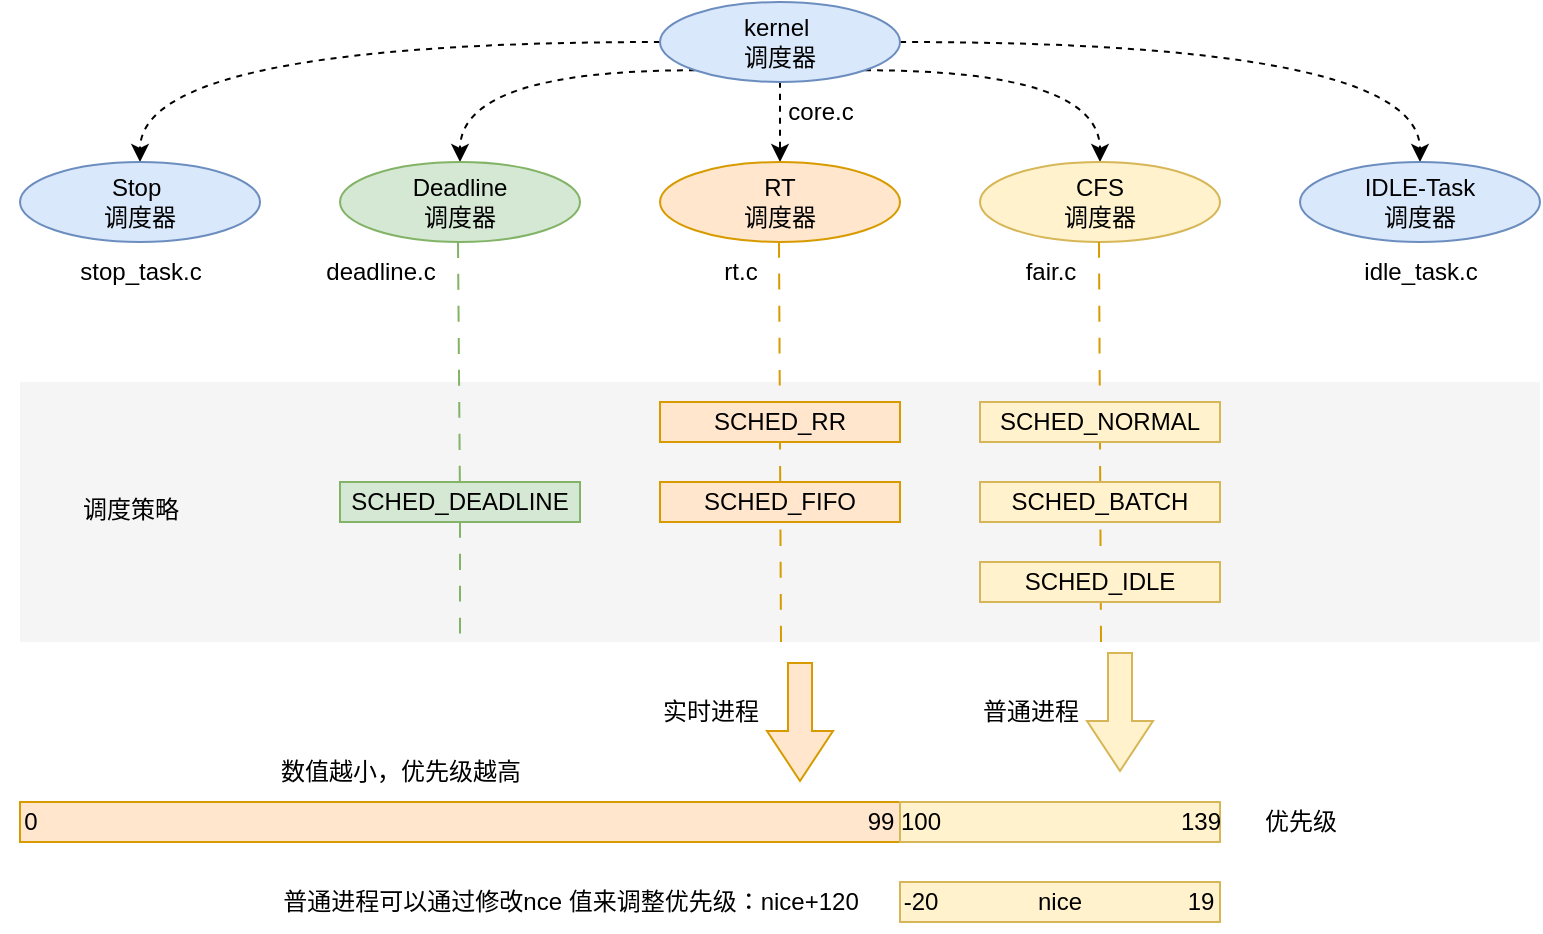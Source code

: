 <mxfile version="24.6.4" type="github">
  <diagram name="第 1 页" id="ez6D_i42WH2TpB5TEEM4">
    <mxGraphModel dx="954" dy="558" grid="1" gridSize="10" guides="1" tooltips="1" connect="1" arrows="1" fold="1" page="1" pageScale="1" pageWidth="1169" pageHeight="827" math="0" shadow="0">
      <root>
        <mxCell id="0" />
        <mxCell id="1" parent="0" />
        <mxCell id="2dxcPHx9autNQarSewx5-24" value="" style="rounded=0;whiteSpace=wrap;html=1;fillColor=#f5f5f5;strokeColor=none;fontColor=#333333;" vertex="1" parent="1">
          <mxGeometry x="120" y="350" width="760" height="130" as="geometry" />
        </mxCell>
        <mxCell id="2dxcPHx9autNQarSewx5-29" style="edgeStyle=orthogonalEdgeStyle;curved=1;rounded=0;orthogonalLoop=1;jettySize=auto;html=1;exitX=0;exitY=0.5;exitDx=0;exitDy=0;entryX=0.5;entryY=0;entryDx=0;entryDy=0;dashed=1;" edge="1" parent="1" source="2dxcPHx9autNQarSewx5-1" target="2dxcPHx9autNQarSewx5-2">
          <mxGeometry relative="1" as="geometry" />
        </mxCell>
        <mxCell id="2dxcPHx9autNQarSewx5-30" style="edgeStyle=orthogonalEdgeStyle;curved=1;rounded=0;orthogonalLoop=1;jettySize=auto;html=1;exitX=0;exitY=1;exitDx=0;exitDy=0;entryX=0.5;entryY=0;entryDx=0;entryDy=0;dashed=1;" edge="1" parent="1" source="2dxcPHx9autNQarSewx5-1" target="2dxcPHx9autNQarSewx5-3">
          <mxGeometry relative="1" as="geometry" />
        </mxCell>
        <mxCell id="2dxcPHx9autNQarSewx5-31" style="edgeStyle=orthogonalEdgeStyle;curved=1;rounded=0;orthogonalLoop=1;jettySize=auto;html=1;exitX=1;exitY=0.5;exitDx=0;exitDy=0;dashed=1;" edge="1" parent="1" source="2dxcPHx9autNQarSewx5-1" target="2dxcPHx9autNQarSewx5-6">
          <mxGeometry relative="1" as="geometry" />
        </mxCell>
        <mxCell id="2dxcPHx9autNQarSewx5-32" style="edgeStyle=orthogonalEdgeStyle;curved=1;rounded=0;orthogonalLoop=1;jettySize=auto;html=1;exitX=1;exitY=1;exitDx=0;exitDy=0;dashed=1;" edge="1" parent="1" source="2dxcPHx9autNQarSewx5-1" target="2dxcPHx9autNQarSewx5-5">
          <mxGeometry relative="1" as="geometry" />
        </mxCell>
        <mxCell id="2dxcPHx9autNQarSewx5-33" style="edgeStyle=orthogonalEdgeStyle;curved=1;rounded=0;orthogonalLoop=1;jettySize=auto;html=1;exitX=0.5;exitY=1;exitDx=0;exitDy=0;entryX=0.5;entryY=0;entryDx=0;entryDy=0;dashed=1;" edge="1" parent="1" source="2dxcPHx9autNQarSewx5-1" target="2dxcPHx9autNQarSewx5-4">
          <mxGeometry relative="1" as="geometry" />
        </mxCell>
        <mxCell id="2dxcPHx9autNQarSewx5-1" value="kernel&amp;nbsp;&lt;div&gt;调度器&lt;/div&gt;" style="ellipse;whiteSpace=wrap;html=1;fillColor=#dae8fc;strokeColor=#6c8ebf;" vertex="1" parent="1">
          <mxGeometry x="440" y="160" width="120" height="40" as="geometry" />
        </mxCell>
        <mxCell id="2dxcPHx9autNQarSewx5-2" value="Stop&amp;nbsp;&lt;div&gt;调度器&lt;/div&gt;" style="ellipse;whiteSpace=wrap;html=1;fillColor=#dae8fc;strokeColor=#6c8ebf;" vertex="1" parent="1">
          <mxGeometry x="120" y="240" width="120" height="40" as="geometry" />
        </mxCell>
        <mxCell id="2dxcPHx9autNQarSewx5-3" value="&lt;div&gt;Deadline&lt;/div&gt;&lt;div&gt;调度器&lt;/div&gt;" style="ellipse;whiteSpace=wrap;html=1;fillColor=#d5e8d4;strokeColor=#82b366;" vertex="1" parent="1">
          <mxGeometry x="280" y="240" width="120" height="40" as="geometry" />
        </mxCell>
        <mxCell id="2dxcPHx9autNQarSewx5-4" value="&lt;div&gt;RT&lt;/div&gt;&lt;div&gt;调度器&lt;/div&gt;" style="ellipse;whiteSpace=wrap;html=1;fillColor=#ffe6cc;strokeColor=#d79b00;" vertex="1" parent="1">
          <mxGeometry x="440" y="240" width="120" height="40" as="geometry" />
        </mxCell>
        <mxCell id="2dxcPHx9autNQarSewx5-5" value="&lt;div&gt;CFS&lt;/div&gt;&lt;div&gt;调度器&lt;/div&gt;" style="ellipse;whiteSpace=wrap;html=1;fillColor=#fff2cc;strokeColor=#d6b656;" vertex="1" parent="1">
          <mxGeometry x="600" y="240" width="120" height="40" as="geometry" />
        </mxCell>
        <mxCell id="2dxcPHx9autNQarSewx5-6" value="&lt;div&gt;IDLE-Task&lt;/div&gt;&lt;div&gt;调度器&lt;/div&gt;" style="ellipse;whiteSpace=wrap;html=1;fillColor=#dae8fc;strokeColor=#6c8ebf;" vertex="1" parent="1">
          <mxGeometry x="760" y="240" width="120" height="40" as="geometry" />
        </mxCell>
        <mxCell id="2dxcPHx9autNQarSewx5-7" value="core.c" style="text;html=1;align=center;verticalAlign=middle;resizable=0;points=[];autosize=1;strokeColor=none;fillColor=none;" vertex="1" parent="1">
          <mxGeometry x="490" y="200" width="60" height="30" as="geometry" />
        </mxCell>
        <mxCell id="2dxcPHx9autNQarSewx5-8" value="stop_task.c" style="text;html=1;align=center;verticalAlign=middle;resizable=0;points=[];autosize=1;strokeColor=none;fillColor=none;" vertex="1" parent="1">
          <mxGeometry x="140" y="280" width="80" height="30" as="geometry" />
        </mxCell>
        <mxCell id="2dxcPHx9autNQarSewx5-9" value="deadline.c" style="text;html=1;align=center;verticalAlign=middle;resizable=0;points=[];autosize=1;strokeColor=none;fillColor=none;" vertex="1" parent="1">
          <mxGeometry x="260" y="280" width="80" height="30" as="geometry" />
        </mxCell>
        <mxCell id="2dxcPHx9autNQarSewx5-10" value="rt.c" style="text;html=1;align=center;verticalAlign=middle;resizable=0;points=[];autosize=1;strokeColor=none;fillColor=none;" vertex="1" parent="1">
          <mxGeometry x="460" y="280" width="40" height="30" as="geometry" />
        </mxCell>
        <mxCell id="2dxcPHx9autNQarSewx5-11" value="fair.c" style="text;html=1;align=center;verticalAlign=middle;resizable=0;points=[];autosize=1;strokeColor=none;fillColor=none;" vertex="1" parent="1">
          <mxGeometry x="610" y="280" width="50" height="30" as="geometry" />
        </mxCell>
        <mxCell id="2dxcPHx9autNQarSewx5-12" value="idle_task.c" style="text;html=1;align=center;verticalAlign=middle;resizable=0;points=[];autosize=1;strokeColor=none;fillColor=none;" vertex="1" parent="1">
          <mxGeometry x="780" y="280" width="80" height="30" as="geometry" />
        </mxCell>
        <mxCell id="2dxcPHx9autNQarSewx5-36" value="" style="endArrow=none;html=1;rounded=0;curved=1;dashed=1;dashPattern=8 8;fillColor=#ffe6cc;strokeColor=#d79b00;" edge="1" parent="1">
          <mxGeometry width="50" height="50" relative="1" as="geometry">
            <mxPoint x="499.5" y="280" as="sourcePoint" />
            <mxPoint x="500.5" y="480" as="targetPoint" />
          </mxGeometry>
        </mxCell>
        <mxCell id="2dxcPHx9autNQarSewx5-16" value="SCHED_FIFO" style="rounded=0;whiteSpace=wrap;html=1;fillColor=#ffe6cc;strokeColor=#d79b00;" vertex="1" parent="1">
          <mxGeometry x="440" y="400" width="120" height="20" as="geometry" />
        </mxCell>
        <mxCell id="2dxcPHx9autNQarSewx5-15" value="SCHED_RR" style="rounded=0;whiteSpace=wrap;html=1;fillColor=#ffe6cc;strokeColor=#d79b00;" vertex="1" parent="1">
          <mxGeometry x="440" y="360" width="120" height="20" as="geometry" />
        </mxCell>
        <mxCell id="2dxcPHx9autNQarSewx5-37" value="" style="endArrow=none;html=1;rounded=0;curved=1;dashed=1;dashPattern=8 8;fillColor=#ffe6cc;strokeColor=#d79b00;" edge="1" parent="1">
          <mxGeometry width="50" height="50" relative="1" as="geometry">
            <mxPoint x="659.5" y="280" as="sourcePoint" />
            <mxPoint x="660.5" y="480" as="targetPoint" />
          </mxGeometry>
        </mxCell>
        <mxCell id="2dxcPHx9autNQarSewx5-17" value="SCHED_NORMAL" style="rounded=0;whiteSpace=wrap;html=1;fillColor=#fff2cc;strokeColor=#d6b656;" vertex="1" parent="1">
          <mxGeometry x="600" y="360" width="120" height="20" as="geometry" />
        </mxCell>
        <mxCell id="2dxcPHx9autNQarSewx5-18" value="SCHED_BATCH" style="rounded=0;whiteSpace=wrap;html=1;fillColor=#fff2cc;strokeColor=#d6b656;" vertex="1" parent="1">
          <mxGeometry x="600" y="400" width="120" height="20" as="geometry" />
        </mxCell>
        <mxCell id="2dxcPHx9autNQarSewx5-35" value="" style="endArrow=none;html=1;rounded=0;curved=1;dashed=1;dashPattern=8 8;fillColor=#d5e8d4;strokeColor=#82b366;" edge="1" parent="1" source="2dxcPHx9autNQarSewx5-13">
          <mxGeometry width="50" height="50" relative="1" as="geometry">
            <mxPoint x="339" y="280" as="sourcePoint" />
            <mxPoint x="340" y="480" as="targetPoint" />
          </mxGeometry>
        </mxCell>
        <mxCell id="2dxcPHx9autNQarSewx5-19" value="SCHED_IDLE" style="rounded=0;whiteSpace=wrap;html=1;fillColor=#fff2cc;strokeColor=#d6b656;" vertex="1" parent="1">
          <mxGeometry x="600" y="440" width="120" height="20" as="geometry" />
        </mxCell>
        <mxCell id="2dxcPHx9autNQarSewx5-21" value="调度策略" style="text;html=1;align=center;verticalAlign=middle;resizable=0;points=[];autosize=1;strokeColor=none;fillColor=none;" vertex="1" parent="1">
          <mxGeometry x="140" y="399" width="70" height="30" as="geometry" />
        </mxCell>
        <mxCell id="2dxcPHx9autNQarSewx5-38" value="" style="endArrow=none;html=1;rounded=0;curved=1;dashed=1;dashPattern=8 8;fillColor=#d5e8d4;strokeColor=#82b366;" edge="1" parent="1" target="2dxcPHx9autNQarSewx5-13">
          <mxGeometry width="50" height="50" relative="1" as="geometry">
            <mxPoint x="339" y="280" as="sourcePoint" />
            <mxPoint x="340" y="480" as="targetPoint" />
          </mxGeometry>
        </mxCell>
        <mxCell id="2dxcPHx9autNQarSewx5-13" value="SCHED_DEADLINE" style="rounded=0;whiteSpace=wrap;html=1;fillColor=#d5e8d4;strokeColor=#82b366;" vertex="1" parent="1">
          <mxGeometry x="280" y="400" width="120" height="20" as="geometry" />
        </mxCell>
        <mxCell id="2dxcPHx9autNQarSewx5-40" value="实时进程" style="text;html=1;align=center;verticalAlign=middle;resizable=0;points=[];autosize=1;strokeColor=none;fillColor=none;" vertex="1" parent="1">
          <mxGeometry x="430" y="500" width="70" height="30" as="geometry" />
        </mxCell>
        <mxCell id="2dxcPHx9autNQarSewx5-43" value="" style="shape=flexArrow;endArrow=classic;html=1;rounded=0;curved=1;width=12;endSize=8;fillColor=#ffe6cc;strokeColor=#d79b00;" edge="1" parent="1">
          <mxGeometry width="50" height="50" relative="1" as="geometry">
            <mxPoint x="510" y="490" as="sourcePoint" />
            <mxPoint x="510" y="550" as="targetPoint" />
          </mxGeometry>
        </mxCell>
        <mxCell id="2dxcPHx9autNQarSewx5-44" value="" style="rounded=0;whiteSpace=wrap;html=1;fillColor=#ffe6cc;strokeColor=#d79b00;" vertex="1" parent="1">
          <mxGeometry x="120" y="560" width="440" height="20" as="geometry" />
        </mxCell>
        <mxCell id="2dxcPHx9autNQarSewx5-45" value="0" style="text;html=1;align=center;verticalAlign=middle;resizable=0;points=[];autosize=1;strokeColor=none;fillColor=none;" vertex="1" parent="1">
          <mxGeometry x="110" y="555" width="30" height="30" as="geometry" />
        </mxCell>
        <mxCell id="2dxcPHx9autNQarSewx5-46" value="99" style="text;html=1;align=center;verticalAlign=middle;resizable=0;points=[];autosize=1;strokeColor=none;fillColor=none;" vertex="1" parent="1">
          <mxGeometry x="530" y="555" width="40" height="30" as="geometry" />
        </mxCell>
        <mxCell id="2dxcPHx9autNQarSewx5-47" value="数值越小，优先级越高" style="text;html=1;align=center;verticalAlign=middle;resizable=0;points=[];autosize=1;strokeColor=none;fillColor=none;" vertex="1" parent="1">
          <mxGeometry x="240" y="530" width="140" height="30" as="geometry" />
        </mxCell>
        <mxCell id="2dxcPHx9autNQarSewx5-48" value="普通进程" style="text;html=1;align=center;verticalAlign=middle;resizable=0;points=[];autosize=1;strokeColor=none;fillColor=none;" vertex="1" parent="1">
          <mxGeometry x="590" y="500" width="70" height="30" as="geometry" />
        </mxCell>
        <mxCell id="2dxcPHx9autNQarSewx5-49" value="" style="shape=flexArrow;endArrow=classic;html=1;rounded=0;curved=1;width=12;endSize=8;fillColor=#fff2cc;strokeColor=#d6b656;" edge="1" parent="1">
          <mxGeometry width="50" height="50" relative="1" as="geometry">
            <mxPoint x="670" y="485" as="sourcePoint" />
            <mxPoint x="670" y="545" as="targetPoint" />
          </mxGeometry>
        </mxCell>
        <mxCell id="2dxcPHx9autNQarSewx5-50" value="" style="rounded=0;whiteSpace=wrap;html=1;fillColor=#fff2cc;strokeColor=#d6b656;" vertex="1" parent="1">
          <mxGeometry x="560" y="560" width="160" height="20" as="geometry" />
        </mxCell>
        <mxCell id="2dxcPHx9autNQarSewx5-51" value="100" style="text;html=1;align=center;verticalAlign=middle;resizable=0;points=[];autosize=1;strokeColor=none;fillColor=none;" vertex="1" parent="1">
          <mxGeometry x="550" y="555" width="40" height="30" as="geometry" />
        </mxCell>
        <mxCell id="2dxcPHx9autNQarSewx5-52" value="139" style="text;html=1;align=center;verticalAlign=middle;resizable=0;points=[];autosize=1;strokeColor=none;fillColor=none;" vertex="1" parent="1">
          <mxGeometry x="690" y="555" width="40" height="30" as="geometry" />
        </mxCell>
        <mxCell id="2dxcPHx9autNQarSewx5-53" value="优先级" style="text;html=1;align=center;verticalAlign=middle;resizable=0;points=[];autosize=1;strokeColor=none;fillColor=none;" vertex="1" parent="1">
          <mxGeometry x="730" y="555" width="60" height="30" as="geometry" />
        </mxCell>
        <mxCell id="2dxcPHx9autNQarSewx5-54" value="nice" style="rounded=0;whiteSpace=wrap;html=1;fillColor=#fff2cc;strokeColor=#d6b656;" vertex="1" parent="1">
          <mxGeometry x="560" y="600" width="160" height="20" as="geometry" />
        </mxCell>
        <mxCell id="2dxcPHx9autNQarSewx5-55" value="-20" style="text;html=1;align=center;verticalAlign=middle;resizable=0;points=[];autosize=1;strokeColor=none;fillColor=none;" vertex="1" parent="1">
          <mxGeometry x="550" y="595" width="40" height="30" as="geometry" />
        </mxCell>
        <mxCell id="2dxcPHx9autNQarSewx5-56" value="19" style="text;html=1;align=center;verticalAlign=middle;resizable=0;points=[];autosize=1;strokeColor=none;fillColor=none;" vertex="1" parent="1">
          <mxGeometry x="690" y="595" width="40" height="30" as="geometry" />
        </mxCell>
        <mxCell id="2dxcPHx9autNQarSewx5-57" value="普通进程可以通过修改nce 值来调整优先级：nice+120" style="text;html=1;align=center;verticalAlign=middle;resizable=0;points=[];autosize=1;strokeColor=none;fillColor=none;" vertex="1" parent="1">
          <mxGeometry x="240" y="595" width="310" height="30" as="geometry" />
        </mxCell>
      </root>
    </mxGraphModel>
  </diagram>
</mxfile>
